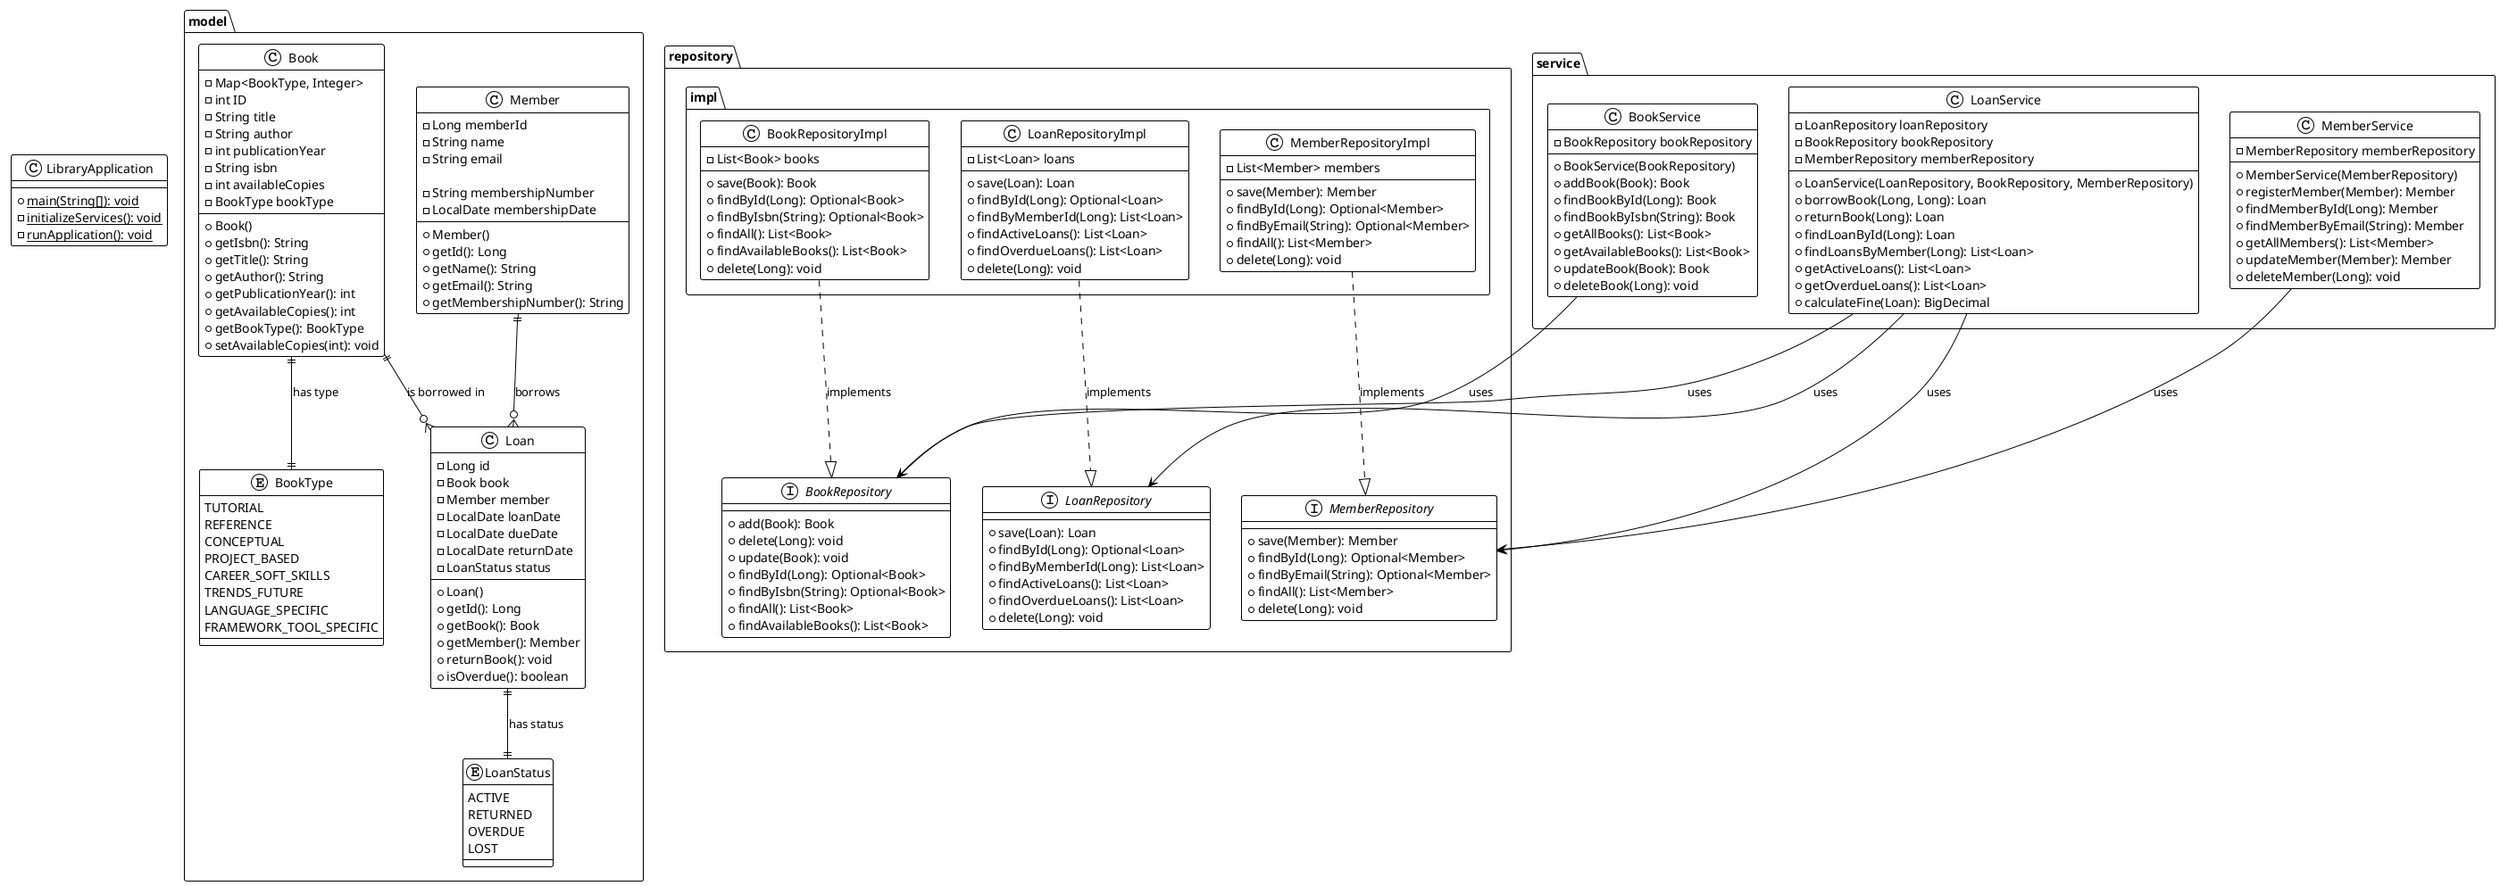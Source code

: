 @startuml LibraryManagementSystem

!theme plain

' Model Package
package "model" {
    class Book {
        -Map<BookType, Integer>
        -int ID
        -String title
        -String author
        -int publicationYear
        -String isbn
        -int availableCopies
        -BookType bookType
        +Book()
        +getIsbn(): String
        +getTitle(): String
        +getAuthor(): String
        +getPublicationYear(): int
        +getAvailableCopies(): int
        +getBookType(): BookType
        +setAvailableCopies(int): void
    }

    class Member {
        -Long memberId
        -String name
        -String email

        -String membershipNumber
        -LocalDate membershipDate
        +Member()
        +getId(): Long
        +getName(): String
        +getEmail(): String
        +getMembershipNumber(): String
    }

    class Loan {
        -Long id
        -Book book
        -Member member
        -LocalDate loanDate
        -LocalDate dueDate
        -LocalDate returnDate
        -LoanStatus status
        +Loan()
        +getId(): Long
        +getBook(): Book
        +getMember(): Member
        +returnBook(): void
        +isOverdue(): boolean
    }

    enum BookType {
        TUTORIAL
        REFERENCE
        CONCEPTUAL
        PROJECT_BASED
        CAREER_SOFT_SKILLS
        TRENDS_FUTURE
        LANGUAGE_SPECIFIC
        FRAMEWORK_TOOL_SPECIFIC
    }

    enum LoanStatus {
        ACTIVE
        RETURNED
        OVERDUE
        LOST
    }
}

' Repository Package
package "repository" {
    interface BookRepository {
        +add(Book): Book
        +delete(Long): void
        +update(Book): void
        +findById(Long): Optional<Book>
        +findByIsbn(String): Optional<Book>
        +findAll(): List<Book>
        +findAvailableBooks(): List<Book>

    }

    interface MemberRepository {
        +save(Member): Member
        +findById(Long): Optional<Member>
        +findByEmail(String): Optional<Member>
        +findAll(): List<Member>
        +delete(Long): void
    }

    interface LoanRepository {
        +save(Loan): Loan
        +findById(Long): Optional<Loan>
        +findByMemberId(Long): List<Loan>
        +findActiveLoans(): List<Loan>
        +findOverdueLoans(): List<Loan>
        +delete(Long): void
    }

    package "impl" {
        class BookRepositoryImpl {
            -List<Book> books
            +save(Book): Book
            +findById(Long): Optional<Book>
            +findByIsbn(String): Optional<Book>
            +findAll(): List<Book>
            +findAvailableBooks(): List<Book>
            +delete(Long): void
        }

        class MemberRepositoryImpl {
            -List<Member> members
            +save(Member): Member
            +findById(Long): Optional<Member>
            +findByEmail(String): Optional<Member>
            +findAll(): List<Member>
            +delete(Long): void
        }

        class LoanRepositoryImpl {
            -List<Loan> loans
            +save(Loan): Loan
            +findById(Long): Optional<Loan>
            +findByMemberId(Long): List<Loan>
            +findActiveLoans(): List<Loan>
            +findOverdueLoans(): List<Loan>
            +delete(Long): void
        }
    }
}

' Service Package
package "service" {
    class BookService {
        -BookRepository bookRepository
        +BookService(BookRepository)
        +addBook(Book): Book
        +findBookById(Long): Book
        +findBookByIsbn(String): Book
        +getAllBooks(): List<Book>
        +getAvailableBooks(): List<Book>
        +updateBook(Book): Book
        +deleteBook(Long): void
    }

    class MemberService {
        -MemberRepository memberRepository
        +MemberService(MemberRepository)
        +registerMember(Member): Member
        +findMemberById(Long): Member
        +findMemberByEmail(String): Member
        +getAllMembers(): List<Member>
        +updateMember(Member): Member
        +deleteMember(Long): void
    }

    class LoanService {
        -LoanRepository loanRepository
        -BookRepository bookRepository
        -MemberRepository memberRepository
        +LoanService(LoanRepository, BookRepository, MemberRepository)
        +borrowBook(Long, Long): Loan
        +returnBook(Long): Loan
        +findLoanById(Long): Loan
        +findLoansByMember(Long): List<Loan>
        +getActiveLoans(): List<Loan>
        +getOverdueLoans(): List<Loan>
        +calculateFine(Loan): BigDecimal
    }
}

'' Facade Package
'package "facade" {
'    class LibraryFacade {
'        -BookService bookService
'        -MemberService memberService
'        -LoanService loanService
'        +LibraryFacade(BookService, MemberService, LoanService)
'        +addBook(Book): Book
'        +registerMember(Member): Member
'        +borrowBook(Long, Long): Loan
'        +returnBook(Long): Loan
'        +searchBooks(String): List<Book>
'        +getMemberLoans(Long): List<Loan>
'        +getOverdueLoans(): List<Loan>
'    }
'}

' Main Application (root package)
class LibraryApplication {
    +{static} main(String[]): void
    -{static} initializeServices(): void
    -{static} runApplication(): void
}

' Relationships within model
Book ||--o{ Loan : "is borrowed in"
Member ||--o{ Loan : "borrows"
Book ||--|| BookType : "has type"
Loan ||--|| LoanStatus : "has status"

' Implementation relationships
BookRepositoryImpl ..|> BookRepository : implements
MemberRepositoryImpl ..|> MemberRepository : implements
LoanRepositoryImpl ..|> LoanRepository : implements

' Service dependencies
BookService --> BookRepository : uses
MemberService --> MemberRepository : uses
LoanService --> LoanRepository : uses
LoanService --> BookRepository : uses
LoanService --> MemberRepository : uses

'' Facade dependencies
'LibraryFacade --> BookService : uses
'LibraryFacade --> MemberService : uses
'LibraryFacade --> LoanService : uses

'' Main application
'LibraryApplication --> LibraryFacade : creates

@enduml